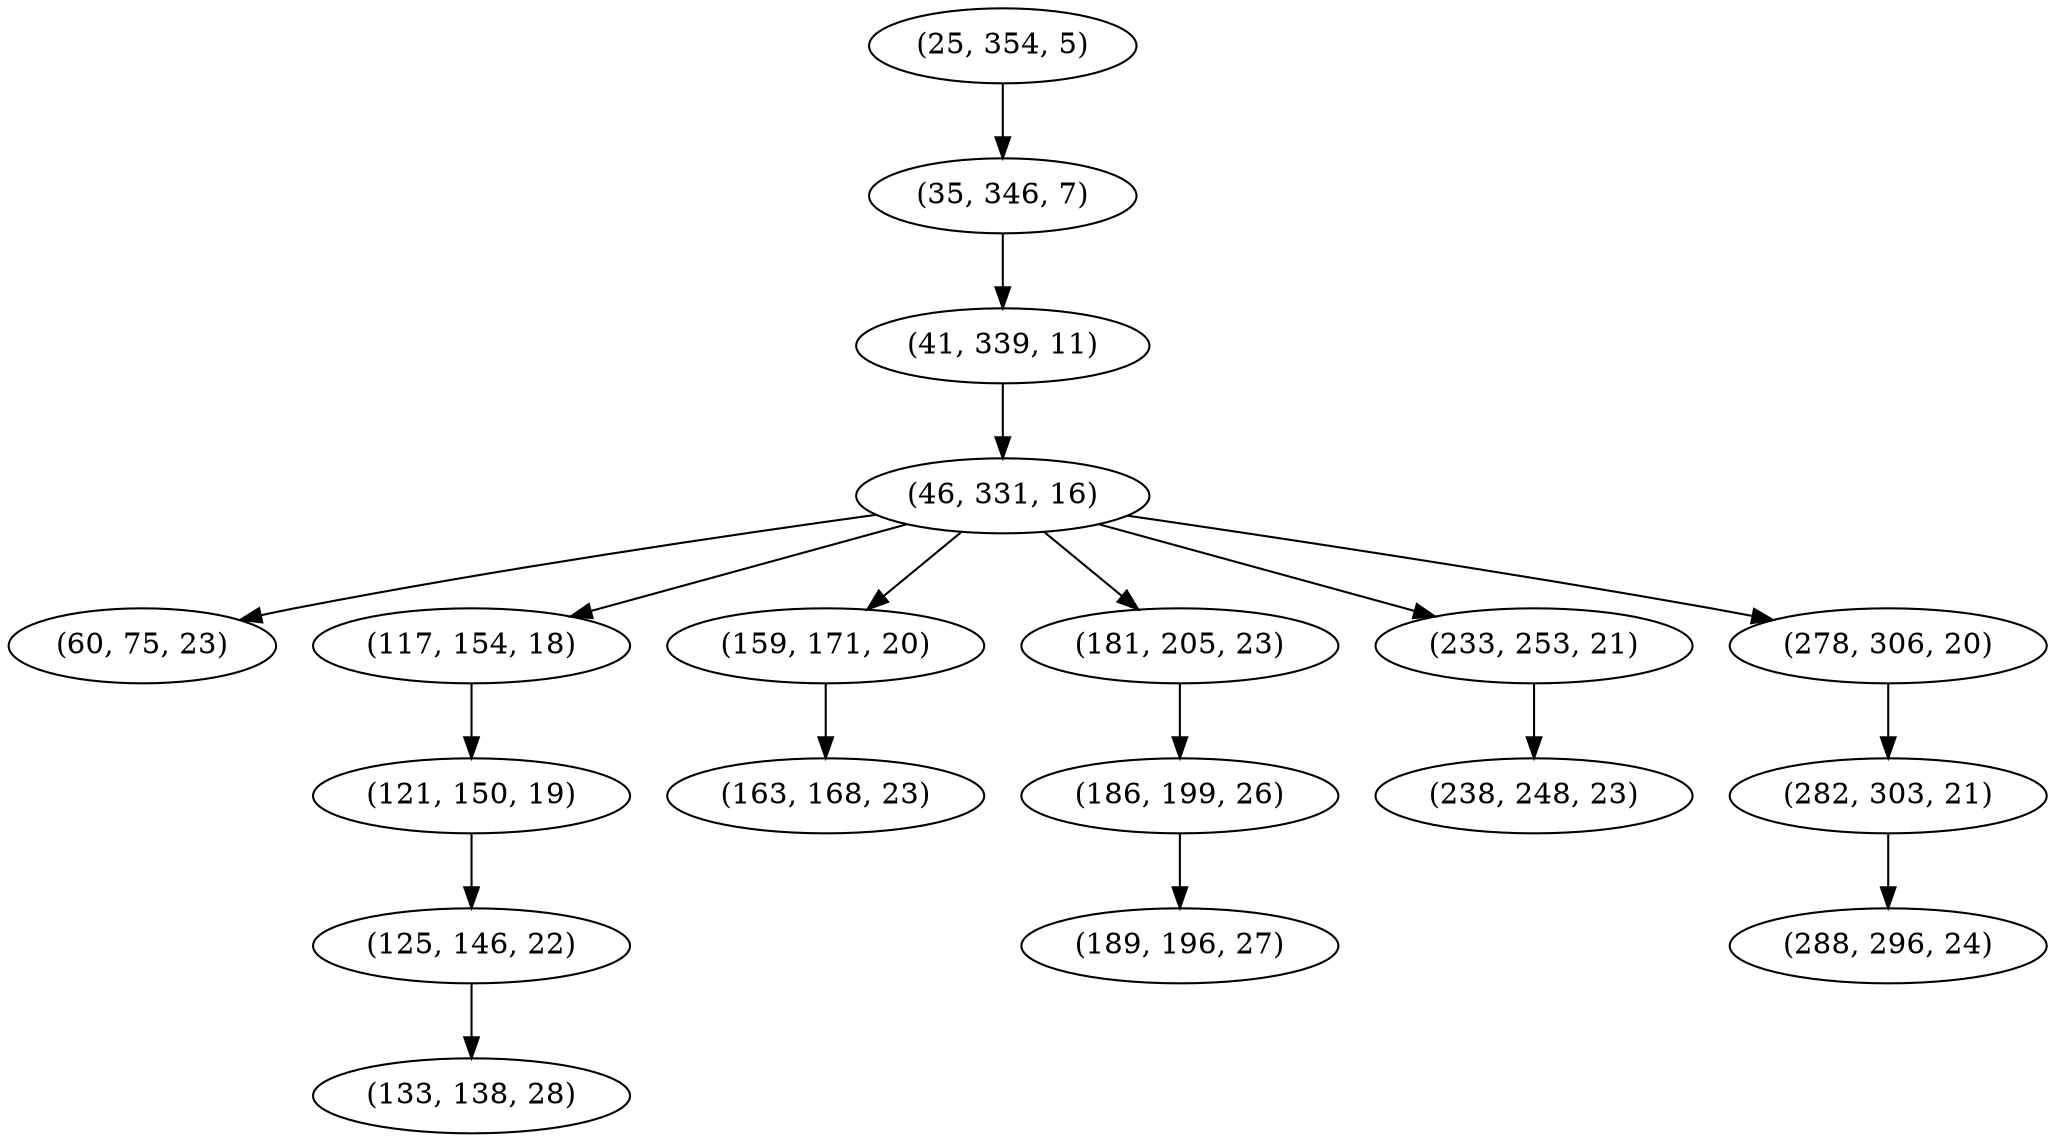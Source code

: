 digraph tree {
    "(25, 354, 5)";
    "(35, 346, 7)";
    "(41, 339, 11)";
    "(46, 331, 16)";
    "(60, 75, 23)";
    "(117, 154, 18)";
    "(121, 150, 19)";
    "(125, 146, 22)";
    "(133, 138, 28)";
    "(159, 171, 20)";
    "(163, 168, 23)";
    "(181, 205, 23)";
    "(186, 199, 26)";
    "(189, 196, 27)";
    "(233, 253, 21)";
    "(238, 248, 23)";
    "(278, 306, 20)";
    "(282, 303, 21)";
    "(288, 296, 24)";
    "(25, 354, 5)" -> "(35, 346, 7)";
    "(35, 346, 7)" -> "(41, 339, 11)";
    "(41, 339, 11)" -> "(46, 331, 16)";
    "(46, 331, 16)" -> "(60, 75, 23)";
    "(46, 331, 16)" -> "(117, 154, 18)";
    "(46, 331, 16)" -> "(159, 171, 20)";
    "(46, 331, 16)" -> "(181, 205, 23)";
    "(46, 331, 16)" -> "(233, 253, 21)";
    "(46, 331, 16)" -> "(278, 306, 20)";
    "(117, 154, 18)" -> "(121, 150, 19)";
    "(121, 150, 19)" -> "(125, 146, 22)";
    "(125, 146, 22)" -> "(133, 138, 28)";
    "(159, 171, 20)" -> "(163, 168, 23)";
    "(181, 205, 23)" -> "(186, 199, 26)";
    "(186, 199, 26)" -> "(189, 196, 27)";
    "(233, 253, 21)" -> "(238, 248, 23)";
    "(278, 306, 20)" -> "(282, 303, 21)";
    "(282, 303, 21)" -> "(288, 296, 24)";
}
